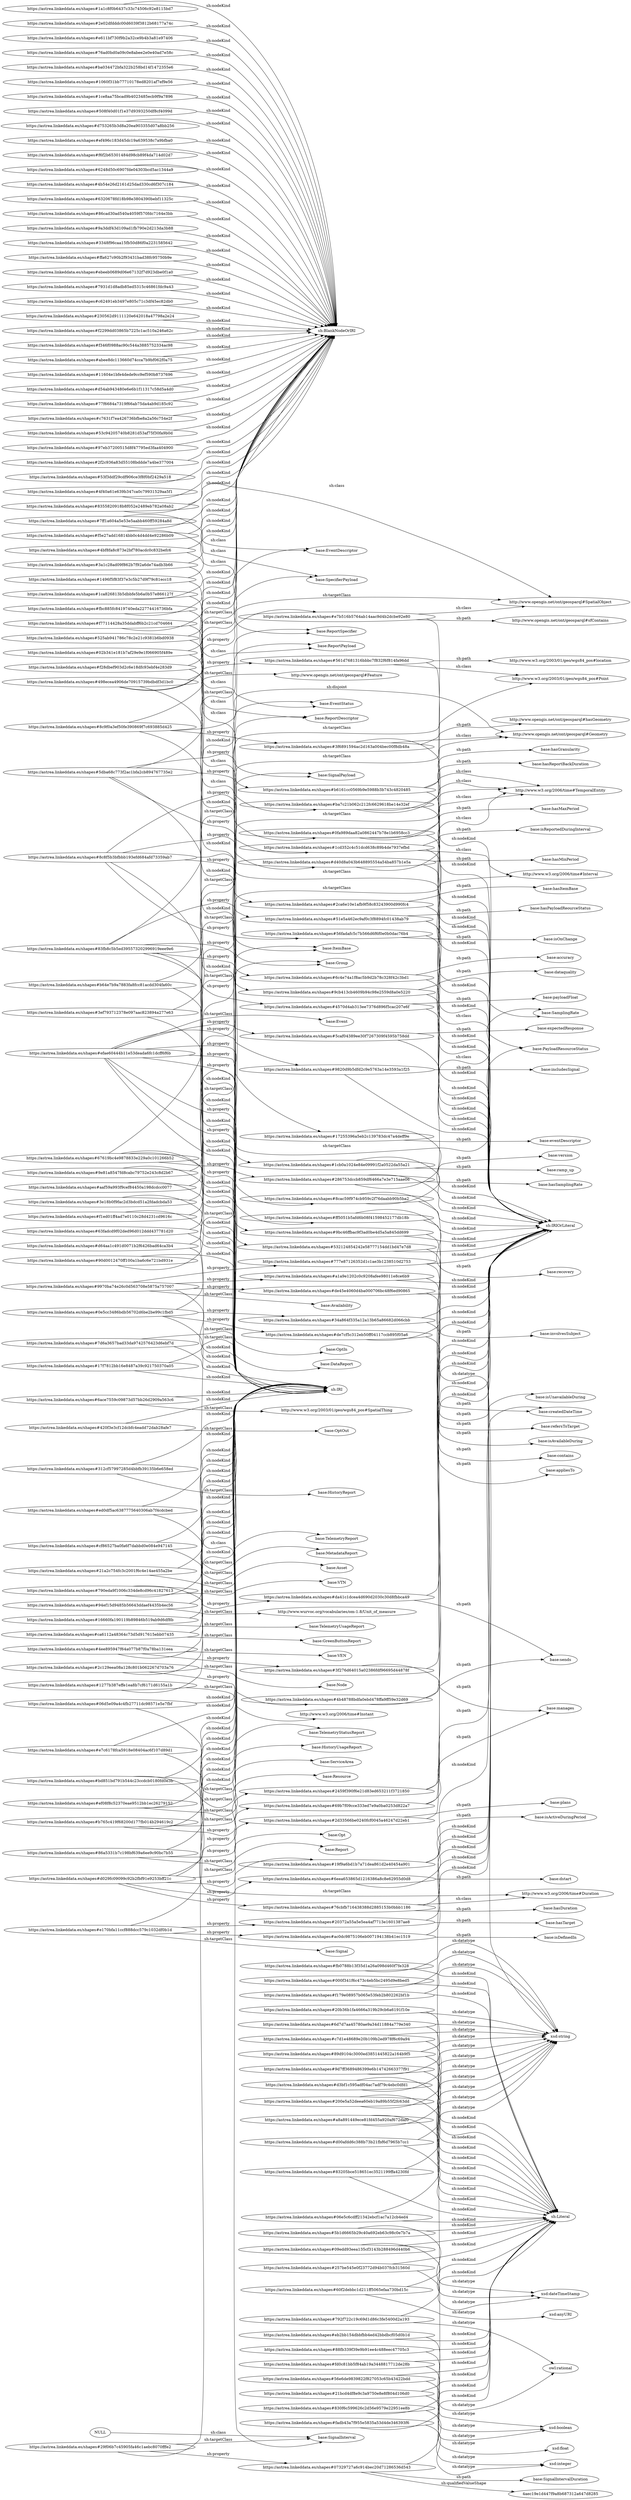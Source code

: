 digraph ar2dtool_diagram { 
rankdir=LR;
size="1501"
	"https://astrea.linkeddata.es/shapes#76ad0bd0a09c0e8abee2e0e40ad7e58c" -> "sh:BlankNodeOrIRI" [ label = "sh:nodeKind" ];
	"https://astrea.linkeddata.es/shapes#ba034472bfa322b258bd14f1472355e6" -> "sh:BlankNodeOrIRI" [ label = "sh:nodeKind" ];
	"https://astrea.linkeddata.es/shapes#1060f31bb77710178ed8201af7ef9e56" -> "sh:BlankNodeOrIRI" [ label = "sh:nodeKind" ];
	"https://astrea.linkeddata.es/shapes#83fb8c5b5ed395573202996919eee9e6" -> "base:ReportPayload" [ label = "sh:targetClass" ];
	"https://astrea.linkeddata.es/shapes#83fb8c5b5ed395573202996919eee9e6" -> "https://astrea.linkeddata.es/shapes#4570d4ab313ee7376d896f5cac207e6f" [ label = "sh:property" ];
	"https://astrea.linkeddata.es/shapes#83fb8c5b5ed395573202996919eee9e6" -> "sh:IRI" [ label = "sh:nodeKind" ];
	"https://astrea.linkeddata.es/shapes#83fb8c5b5ed395573202996919eee9e6" -> "https://astrea.linkeddata.es/shapes#9cb413cb4609b94c98e2559d8a0e5220" [ label = "sh:property" ];
	"https://astrea.linkeddata.es/shapes#83fb8c5b5ed395573202996919eee9e6" -> "https://astrea.linkeddata.es/shapes#6c4e74a1f8ac5b9d2b78c328f42c3bd1" [ label = "sh:property" ];
	"https://astrea.linkeddata.es/shapes#83fb8c5b5ed395573202996919eee9e6" -> "https://astrea.linkeddata.es/shapes#51e5a462ec9af0c3f8894fc01438ab79" [ label = "sh:property" ];
	"https://astrea.linkeddata.es/shapes#06e5c6cdff21342ebcf1ac7a12cb4ed4" -> "sh:Literal" [ label = "sh:nodeKind" ];
	"https://astrea.linkeddata.es/shapes#06e5c6cdff21342ebcf1ac7a12cb4ed4" -> "xsd:string" [ label = "sh:datatype" ];
	"https://astrea.linkeddata.es/shapes#200e5a52deea60eb19a89b55f2fc63dd" -> "sh:Literal" [ label = "sh:nodeKind" ];
	"https://astrea.linkeddata.es/shapes#200e5a52deea60eb19a89b55f2fc63dd" -> "xsd:string" [ label = "sh:datatype" ];
	"https://astrea.linkeddata.es/shapes#1ce8aa75bcad9b4023485ecb9f9a7896" -> "sh:BlankNodeOrIRI" [ label = "sh:nodeKind" ];
	"https://astrea.linkeddata.es/shapes#bd851bd791b544c23ccdcb0180fd0e3b" -> "http://www.w3.org/2006/time#Duration" [ label = "sh:targetClass" ];
	"https://astrea.linkeddata.es/shapes#bd851bd791b544c23ccdcb0180fd0e3b" -> "sh:IRI" [ label = "sh:nodeKind" ];
	"https://astrea.linkeddata.es/shapes#000f341f6c473c4eb5bc2495d9e8bed5" -> "sh:Literal" [ label = "sh:nodeKind" ];
	"https://astrea.linkeddata.es/shapes#000f341f6c473c4eb5bc2495d9e8bed5" -> "xsd:string" [ label = "sh:datatype" ];
	"https://astrea.linkeddata.es/shapes#da41c1dcea4d690d2030c30d8fbbca49" -> "base:sends" [ label = "sh:path" ];
	"https://astrea.linkeddata.es/shapes#da41c1dcea4d690d2030c30d8fbbca49" -> "sh:IRIOrLiteral" [ label = "sh:nodeKind" ];
	"https://astrea.linkeddata.es/shapes#7d6a3657bad33da9742576423d6ebf7d" -> "base:OptIn" [ label = "sh:targetClass" ];
	"https://astrea.linkeddata.es/shapes#7d6a3657bad33da9742576423d6ebf7d" -> "sh:IRI" [ label = "sh:nodeKind" ];
	"https://astrea.linkeddata.es/shapes#498ecea4906de70915739bdbdf3d1bc0" -> "http://www.opengis.net/ont/geosparql#SpatialObject" [ label = "sh:targetClass" ];
	"https://astrea.linkeddata.es/shapes#498ecea4906de70915739bdbdf3d1bc0" -> "https://astrea.linkeddata.es/shapes#561d7681316bbbc7f832f6f814fa96dd" [ label = "sh:property" ];
	"https://astrea.linkeddata.es/shapes#498ecea4906de70915739bdbdf3d1bc0" -> "https://astrea.linkeddata.es/shapes#e7b516b5764ab14aac9d4b2dcbe92e80" [ label = "sh:property" ];
	"https://astrea.linkeddata.es/shapes#498ecea4906de70915739bdbdf3d1bc0" -> "sh:IRI" [ label = "sh:nodeKind" ];
	"https://astrea.linkeddata.es/shapes#4570d4ab313ee7376d896f5cac207e6f" -> "base:payloadFloat" [ label = "sh:path" ];
	"https://astrea.linkeddata.es/shapes#4570d4ab313ee7376d896f5cac207e6f" -> "sh:IRIOrLiteral" [ label = "sh:nodeKind" ];
	"https://astrea.linkeddata.es/shapes#fb0788b13f35d1a26a098d460f7fe328" -> "sh:Literal" [ label = "sh:nodeKind" ];
	"https://astrea.linkeddata.es/shapes#fb0788b13f35d1a26a098d460f7fe328" -> "xsd:string" [ label = "sh:datatype" ];
	"https://astrea.linkeddata.es/shapes#830f6c599626c2d56e9579e22951ee8b" -> "sh:Literal" [ label = "sh:nodeKind" ];
	"https://astrea.linkeddata.es/shapes#830f6c599626c2d56e9579e22951ee8b" -> "xsd:integer" [ label = "sh:datatype" ];
	"https://astrea.linkeddata.es/shapes#9bc46ffbac9f3ad0be4d5a5a845dd699" -> "base:createdDateTime" [ label = "sh:path" ];
	"https://astrea.linkeddata.es/shapes#9bc46ffbac9f3ad0be4d5a5a845dd699" -> "sh:IRIOrLiteral" [ label = "sh:nodeKind" ];
	"https://astrea.linkeddata.es/shapes#63fadcd9f02ded96d012ddd437781d20" -> "base:PayloadResourceStatus" [ label = "sh:targetClass" ];
	"https://astrea.linkeddata.es/shapes#63fadcd9f02ded96d012ddd437781d20" -> "sh:IRI" [ label = "sh:nodeKind" ];
	"https://astrea.linkeddata.es/shapes#8c9f0a3ef50fe390869f7c693885d425" -> "http://www.opengis.net/ont/geosparql#Feature" [ label = "sh:targetClass" ];
	"https://astrea.linkeddata.es/shapes#8c9f0a3ef50fe390869f7c693885d425" -> "https://astrea.linkeddata.es/shapes#3f6891594ac2d163a004bec00f8db48a" [ label = "sh:property" ];
	"https://astrea.linkeddata.es/shapes#8c9f0a3ef50fe390869f7c693885d425" -> "sh:IRI" [ label = "sh:nodeKind" ];
	"https://astrea.linkeddata.es/shapes#8c9f0a3ef50fe390869f7c693885d425" -> "http://www.opengis.net/ont/geosparql#Geometry" [ label = "sh:disjoint" ];
	"https://astrea.linkeddata.es/shapes#8cac59f974cb959c2f76daabb90b5ba2" -> "base:version" [ label = "sh:path" ];
	"https://astrea.linkeddata.es/shapes#8cac59f974cb959c2f76daabb90b5ba2" -> "sh:IRIOrLiteral" [ label = "sh:nodeKind" ];
	"https://astrea.linkeddata.es/shapes#8cac59f974cb959c2f76daabb90b5ba2" -> "xsd:string" [ label = "sh:datatype" ];
	"https://astrea.linkeddata.es/shapes#508f40d01f1e37d9393250df8cf4099d" -> "sh:BlankNodeOrIRI" [ label = "sh:nodeKind" ];
	"https://astrea.linkeddata.es/shapes#792f722c19c69d1d86c3fe5400d2a193" -> "sh:Literal" [ label = "sh:nodeKind" ];
	"https://astrea.linkeddata.es/shapes#792f722c19c69d1d86c3fe5400d2a193" -> "owl:rational" [ label = "sh:datatype" ];
	"https://astrea.linkeddata.es/shapes#8c8f5b3bfbbb193efd684afd73359ab7" -> "https://astrea.linkeddata.es/shapes#2ca6e10e1afb9f58c83243900d990fc4" [ label = "sh:property" ];
	"https://astrea.linkeddata.es/shapes#8c8f5b3bfbbb193efd684afd73359ab7" -> "https://astrea.linkeddata.es/shapes#d40d8a043b648895554a54ba857b1e5a" [ label = "sh:property" ];
	"https://astrea.linkeddata.es/shapes#8c8f5b3bfbbb193efd684afd73359ab7" -> "sh:IRI" [ label = "sh:nodeKind" ];
	"https://astrea.linkeddata.es/shapes#8c8f5b3bfbbb193efd684afd73359ab7" -> "base:SamplingRate" [ label = "sh:targetClass" ];
	"https://astrea.linkeddata.es/shapes#8c8f5b3bfbbb193efd684afd73359ab7" -> "https://astrea.linkeddata.es/shapes#0fa989daa82a0862447b78e1b6958cc3" [ label = "sh:property" ];
	"https://astrea.linkeddata.es/shapes#8c8f5b3bfbbb193efd684afd73359ab7" -> "https://astrea.linkeddata.es/shapes#56fadafc5c7b566d6f6f0e0b0dac76b4" [ label = "sh:property" ];
	"https://astrea.linkeddata.es/shapes#6ace7559c09873d57bb26d2909a563c6" -> "http://www.w3.org/2003/01/geo/wgs84_pos#SpatialThing" [ label = "sh:targetClass" ];
	"https://astrea.linkeddata.es/shapes#6ace7559c09873d57bb26d2909a563c6" -> "sh:IRI" [ label = "sh:nodeKind" ];
	"https://astrea.linkeddata.es/shapes#69b7f09cce333ed7e9a0ba0253d822a7" -> "base:manages" [ label = "sh:path" ];
	"https://astrea.linkeddata.es/shapes#69b7f09cce333ed7e9a0ba0253d822a7" -> "sh:IRIOrLiteral" [ label = "sh:nodeKind" ];
	"https://astrea.linkeddata.es/shapes#07329727a6c914bec20d71286536d543" -> "4aec19e1d447f9a8b687312a647d8285" [ label = "sh:qualifiedValueShape" ];
	"https://astrea.linkeddata.es/shapes#07329727a6c914bec20d71286536d543" -> "base:SignalIntervalDuration" [ label = "sh:path" ];
	"https://astrea.linkeddata.es/shapes#07329727a6c914bec20d71286536d543" -> "sh:IRIOrLiteral" [ label = "sh:nodeKind" ];
	"https://astrea.linkeddata.es/shapes#3e18b0f9fac2d3bdcd51a2fdadcbda53" -> "http://www.w3.org/2006/time#TemporalEntity" [ label = "sh:targetClass" ];
	"https://astrea.linkeddata.es/shapes#3e18b0f9fac2d3bdcd51a2fdadcbda53" -> "sh:IRI" [ label = "sh:nodeKind" ];
	"https://astrea.linkeddata.es/shapes#88fb339f39e9b91ee4c488eec47705c3" -> "sh:Literal" [ label = "sh:nodeKind" ];
	"https://astrea.linkeddata.es/shapes#88fb339f39e9b91ee4c488eec47705c3" -> "xsd:boolean" [ label = "sh:datatype" ];
	"https://astrea.linkeddata.es/shapes#20372a55a5e5ea4af7713e1601387ae8" -> "base:hasTarget" [ label = "sh:path" ];
	"https://astrea.linkeddata.es/shapes#20372a55a5e5ea4af7713e1601387ae8" -> "sh:IRIOrLiteral" [ label = "sh:nodeKind" ];
	"https://astrea.linkeddata.es/shapes#d753265b3d8a20ea903355d07a8bb256" -> "sh:BlankNodeOrIRI" [ label = "sh:nodeKind" ];
	"https://astrea.linkeddata.es/shapes#a1a9e1202c0c9208afee98011e8ce6b9" -> "base:refersToTarget" [ label = "sh:path" ];
	"https://astrea.linkeddata.es/shapes#a1a9e1202c0c9208afee98011e8ce6b9" -> "sh:IRIOrLiteral" [ label = "sh:nodeKind" ];
	"https://astrea.linkeddata.es/shapes#efae60444b11e53deada6fc1dcff6f6b" -> "https://astrea.linkeddata.es/shapes#9bc46ffbac9f3ad0be4d5a5a845dd699" [ label = "sh:property" ];
	"https://astrea.linkeddata.es/shapes#efae60444b11e53deada6fc1dcff6f6b" -> "https://astrea.linkeddata.es/shapes#9820d9b5dfd2c9e5763a14e3593a1f25" [ label = "sh:property" ];
	"https://astrea.linkeddata.es/shapes#efae60444b11e53deada6fc1dcff6f6b" -> "https://astrea.linkeddata.es/shapes#1cb0a1024e84e09991f2a0522da55a21" [ label = "sh:property" ];
	"https://astrea.linkeddata.es/shapes#efae60444b11e53deada6fc1dcff6f6b" -> "https://astrea.linkeddata.es/shapes#17255396a5eb2c139783dc47a4deff9e" [ label = "sh:property" ];
	"https://astrea.linkeddata.es/shapes#efae60444b11e53deada6fc1dcff6f6b" -> "base:Event" [ label = "sh:targetClass" ];
	"https://astrea.linkeddata.es/shapes#efae60444b11e53deada6fc1dcff6f6b" -> "sh:IRI" [ label = "sh:nodeKind" ];
	"https://astrea.linkeddata.es/shapes#efae60444b11e53deada6fc1dcff6f6b" -> "https://astrea.linkeddata.es/shapes#ff5051b5afd6b08f41598452177db18b" [ label = "sh:property" ];
	"https://astrea.linkeddata.es/shapes#efae60444b11e53deada6fc1dcff6f6b" -> "https://astrea.linkeddata.es/shapes#5caf04389ee30f7267309f4595b758dd" [ label = "sh:property" ];
	"https://astrea.linkeddata.es/shapes#efae60444b11e53deada6fc1dcff6f6b" -> "https://astrea.linkeddata.es/shapes#8cac59f974cb959c2f76daabb90b5ba2" [ label = "sh:property" ];
	"https://astrea.linkeddata.es/shapes#5dba68c773f2ac1bfa2cb894767735e2" -> "sh:IRI" [ label = "sh:nodeKind" ];
	"https://astrea.linkeddata.es/shapes#5dba68c773f2ac1bfa2cb894767735e2" -> "https://astrea.linkeddata.es/shapes#b6161cc0569b9e5988b3b743c4820485" [ label = "sh:property" ];
	"https://astrea.linkeddata.es/shapes#5dba68c773f2ac1bfa2cb894767735e2" -> "https://astrea.linkeddata.es/shapes#1cd352c4c51dcd638c89b4de7937efbd" [ label = "sh:property" ];
	"https://astrea.linkeddata.es/shapes#5dba68c773f2ac1bfa2cb894767735e2" -> "https://astrea.linkeddata.es/shapes#ba7c21b062c212fc6629618be14e32ef" [ label = "sh:property" ];
	"https://astrea.linkeddata.es/shapes#5dba68c773f2ac1bfa2cb894767735e2" -> "base:ReportSpecifier" [ label = "sh:targetClass" ];
	"https://astrea.linkeddata.es/shapes#ef496c183d45dc19a639538c7a9bfba0" -> "sh:BlankNodeOrIRI" [ label = "sh:nodeKind" ];
	"https://astrea.linkeddata.es/shapes#f6f2b65301484d98cb89f4da714d02d7" -> "sh:BlankNodeOrIRI" [ label = "sh:nodeKind" ];
	"https://astrea.linkeddata.es/shapes#6248d50c6907fde04303bcd5ac1344a9" -> "sh:BlankNodeOrIRI" [ label = "sh:nodeKind" ];
	"https://astrea.linkeddata.es/shapes#17f7812bb16e8487a39c921750370a05" -> "base:DataReport" [ label = "sh:targetClass" ];
	"https://astrea.linkeddata.es/shapes#17f7812bb16e8487a39c921750370a05" -> "sh:IRI" [ label = "sh:nodeKind" ];
	"https://astrea.linkeddata.es/shapes#4b54e26d2161d25dad330cd6f307c184" -> "sh:BlankNodeOrIRI" [ label = "sh:nodeKind" ];
	"https://astrea.linkeddata.es/shapes#90d0012470ff100a1ba6c6e721bd931e" -> "base:ItemBase" [ label = "sh:targetClass" ];
	"https://astrea.linkeddata.es/shapes#90d0012470ff100a1ba6c6e721bd931e" -> "sh:IRI" [ label = "sh:nodeKind" ];
	"https://astrea.linkeddata.es/shapes#d00afdd6c388b73b21fbf6d7965b7cc1" -> "sh:Literal" [ label = "sh:nodeKind" ];
	"https://astrea.linkeddata.es/shapes#d00afdd6c388b73b21fbf6d7965b7cc1" -> "xsd:string" [ label = "sh:datatype" ];
	"https://astrea.linkeddata.es/shapes#34a864f335a12a13b65a86682d066cbb" -> "base:contains" [ label = "sh:path" ];
	"https://astrea.linkeddata.es/shapes#34a864f335a12a13b65a86682d066cbb" -> "sh:IRIOrLiteral" [ label = "sh:nodeKind" ];
	"https://astrea.linkeddata.es/shapes#6320678fd18b98e3804390bebf11325c" -> "sh:BlankNodeOrIRI" [ label = "sh:nodeKind" ];
	"https://astrea.linkeddata.es/shapes#420f3e3cf12dcbfc4eadd72dab28afe7" -> "base:OptOut" [ label = "sh:targetClass" ];
	"https://astrea.linkeddata.es/shapes#420f3e3cf12dcbfc4eadd72dab28afe7" -> "sh:IRI" [ label = "sh:nodeKind" ];
	"https://astrea.linkeddata.es/shapes#86cad30ad540a4059f570fdc7164e3bb" -> "sh:BlankNodeOrIRI" [ label = "sh:nodeKind" ];
	"https://astrea.linkeddata.es/shapes#56e6de9839822f827053c65b43422bdd" -> "sh:Literal" [ label = "sh:nodeKind" ];
	"https://astrea.linkeddata.es/shapes#56e6de9839822f827053c65b43422bdd" -> "xsd:boolean" [ label = "sh:datatype" ];
	"https://astrea.linkeddata.es/shapes#9d7ff3689486399e6b14742663377f91" -> "sh:Literal" [ label = "sh:nodeKind" ];
	"https://astrea.linkeddata.es/shapes#9d7ff3689486399e6b14742663377f91" -> "xsd:string" [ label = "sh:datatype" ];
	"https://astrea.linkeddata.es/shapes#9cb413cb4609b94c98e2559d8a0e5220" -> "base:dataquality" [ label = "sh:path" ];
	"https://astrea.linkeddata.es/shapes#9cb413cb4609b94c98e2559d8a0e5220" -> "sh:IRIOrLiteral" [ label = "sh:nodeKind" ];
	"https://astrea.linkeddata.es/shapes#790eda9f1006c334de8cd96c41827613" -> "base:VTN" [ label = "sh:targetClass" ];
	"https://astrea.linkeddata.es/shapes#790eda9f1006c334de8cd96c41827613" -> "https://astrea.linkeddata.es/shapes#da41c1dcea4d690d2030c30d8fbbca49" [ label = "sh:property" ];
	"https://astrea.linkeddata.es/shapes#790eda9f1006c334de8cd96c41827613" -> "sh:IRI" [ label = "sh:nodeKind" ];
	"https://astrea.linkeddata.es/shapes#2ca6e10e1afb9f58c83243900d990fc4" -> "base:hasItemBase" [ label = "sh:path" ];
	"https://astrea.linkeddata.es/shapes#2ca6e10e1afb9f58c83243900d990fc4" -> "sh:IRIOrLiteral" [ label = "sh:nodeKind" ];
	"https://astrea.linkeddata.es/shapes#9820d9b5dfd2c9e5763a14e3593a1f25" -> "base:includesSignal" [ label = "sh:path" ];
	"https://astrea.linkeddata.es/shapes#9820d9b5dfd2c9e5763a14e3593a1f25" -> "sh:IRIOrLiteral" [ label = "sh:nodeKind" ];
	"https://astrea.linkeddata.es/shapes#5caf04389ee30f7267309f4595b758dd" -> "base:expectedResponse" [ label = "sh:path" ];
	"https://astrea.linkeddata.es/shapes#5caf04389ee30f7267309f4595b758dd" -> "sh:IRIOrLiteral" [ label = "sh:nodeKind" ];
	"https://astrea.linkeddata.es/shapes#561d7681316bbbc7f832f6f814fa96dd" -> "http://www.w3.org/2003/01/geo/wgs84_pos#location" [ label = "sh:path" ];
	"https://astrea.linkeddata.es/shapes#561d7681316bbbc7f832f6f814fa96dd" -> "sh:IRIOrLiteral" [ label = "sh:nodeKind" ];
	"https://astrea.linkeddata.es/shapes#561d7681316bbbc7f832f6f814fa96dd" -> "http://www.w3.org/2003/01/geo/wgs84_pos#Point" [ label = "sh:class" ];
	"https://astrea.linkeddata.es/shapes#60f2debbc1d211ff5065efaa730bd15c" -> "sh:Literal" [ label = "sh:nodeKind" ];
	"https://astrea.linkeddata.es/shapes#60f2debbc1d211ff5065efaa730bd15c" -> "xsd:anyURI" [ label = "sh:datatype" ];
	"https://astrea.linkeddata.es/shapes#b765c419f68200d177fb014b294619c2" -> "base:Resource" [ label = "sh:targetClass" ];
	"https://astrea.linkeddata.es/shapes#b765c419f68200d177fb014b294619c2" -> "https://astrea.linkeddata.es/shapes#69b7f09cce333ed7e9a0ba0253d822a7" [ label = "sh:property" ];
	"https://astrea.linkeddata.es/shapes#b765c419f68200d177fb014b294619c2" -> "sh:IRI" [ label = "sh:nodeKind" ];
	"https://astrea.linkeddata.es/shapes#5b1d6665b29c40a692eb63c98c0e7b7a" -> "sh:Literal" [ label = "sh:nodeKind" ];
	"https://astrea.linkeddata.es/shapes#5b1d6665b29c40a692eb63c98c0e7b7a" -> "xsd:dateTimeStamp" [ label = "sh:datatype" ];
	"https://astrea.linkeddata.es/shapes#f1ed01ff4ad7e0110c28d4231cd9616c" -> "http://www.w3.org/2006/time#Interval" [ label = "sh:targetClass" ];
	"https://astrea.linkeddata.es/shapes#f1ed01ff4ad7e0110c28d4231cd9616c" -> "sh:IRI" [ label = "sh:nodeKind" ];
	"https://astrea.linkeddata.es/shapes#aaf59a993f9cef84450a198dcdcc0077" -> "base:SignalPayload" [ label = "sh:targetClass" ];
	"https://astrea.linkeddata.es/shapes#aaf59a993f9cef84450a198dcdcc0077" -> "sh:IRI" [ label = "sh:nodeKind" ];
	"https://astrea.linkeddata.es/shapes#20b36b1fa4666a319b29cb6a6191f10e" -> "sh:Literal" [ label = "sh:nodeKind" ];
	"https://astrea.linkeddata.es/shapes#20b36b1fa4666a319b29cb6a6191f10e" -> "xsd:string" [ label = "sh:datatype" ];
	"https://astrea.linkeddata.es/shapes#1cb0a1024e84e09991f2a0522da55a21" -> "base:ramp_up" [ label = "sh:path" ];
	"https://astrea.linkeddata.es/shapes#1cb0a1024e84e09991f2a0522da55a21" -> "sh:IRIOrLiteral" [ label = "sh:nodeKind" ];
	"https://astrea.linkeddata.es/shapes#f5e27add16814bb0c4d4dd4e92286b09" -> "sh:BlankNodeOrIRI" [ label = "sh:nodeKind" ];
	"https://astrea.linkeddata.es/shapes#f5e27add16814bb0c4d4dd4e92286b09" -> "base:SpecifierPayload" [ label = "sh:class" ];
	"https://astrea.linkeddata.es/shapes#02b341e181b7af29e9e1f066905f489e" -> "base:EventDescriptor" [ label = "sh:targetClass" ];
	"https://astrea.linkeddata.es/shapes#02b341e181b7af29e9e1f066905f489e" -> "sh:IRI" [ label = "sh:nodeKind" ];
	"https://astrea.linkeddata.es/shapes#9a3ddf43d109ad1fb790e2d213da3b88" -> "sh:BlankNodeOrIRI" [ label = "sh:nodeKind" ];
	"https://astrea.linkeddata.es/shapes#09edd93eea135cf3143b288496d440b6" -> "sh:Literal" [ label = "sh:nodeKind" ];
	"https://astrea.linkeddata.es/shapes#09edd93eea135cf3143b288496d440b6" -> "xsd:dateTimeStamp" [ label = "sh:datatype" ];
	"https://astrea.linkeddata.es/shapes#3348f96caa15fb50d86f0a2231585642" -> "sh:BlankNodeOrIRI" [ label = "sh:nodeKind" ];
	"https://astrea.linkeddata.es/shapes#0e5cc3486bdb56702d6be2be99c1fbd5" -> "base:Group" [ label = "sh:targetClass" ];
	"https://astrea.linkeddata.es/shapes#0e5cc3486bdb56702d6be2be99c1fbd5" -> "https://astrea.linkeddata.es/shapes#34a864f335a12a13b65a86682d066cbb" [ label = "sh:property" ];
	"https://astrea.linkeddata.es/shapes#0e5cc3486bdb56702d6be2be99c1fbd5" -> "https://astrea.linkeddata.es/shapes#de7cf5c312eb50ff04117ccb895f05a6" [ label = "sh:property" ];
	"https://astrea.linkeddata.es/shapes#0e5cc3486bdb56702d6be2be99c1fbd5" -> "sh:IRI" [ label = "sh:nodeKind" ];
	"https://astrea.linkeddata.es/shapes#eb2bb154dbbfbb4ed42bbdbcf05d0b1d" -> "sh:Literal" [ label = "sh:nodeKind" ];
	"https://astrea.linkeddata.es/shapes#eb2bb154dbbfbb4ed42bbdbcf05d0b1d" -> "owl:rational" [ label = "sh:datatype" ];
	"https://astrea.linkeddata.es/shapes#f179e08957b065e53feb2b802262bf1b" -> "sh:Literal" [ label = "sh:nodeKind" ];
	"https://astrea.linkeddata.es/shapes#f179e08957b065e53feb2b802262bf1b" -> "xsd:string" [ label = "sh:datatype" ];
	"https://astrea.linkeddata.es/shapes#f28dbef903d2c6e18dfc93ebf4e283d9" -> "base:SpecifierPayload" [ label = "sh:targetClass" ];
	"https://astrea.linkeddata.es/shapes#f28dbef903d2c6e18dfc93ebf4e283d9" -> "sh:IRI" [ label = "sh:nodeKind" ];
	"https://astrea.linkeddata.es/shapes#ffa627c90b2f93431bad38fc95750b9e" -> "sh:BlankNodeOrIRI" [ label = "sh:nodeKind" ];
	"https://astrea.linkeddata.es/shapes#532124854242e58777154dd1bd47e7d8" -> "base:involvesSubject" [ label = "sh:path" ];
	"https://astrea.linkeddata.es/shapes#532124854242e58777154dd1bd47e7d8" -> "sh:IRIOrLiteral" [ label = "sh:nodeKind" ];
	"https://astrea.linkeddata.es/shapes#ebeeb0689d06e67132f7d923dbe0f1a0" -> "sh:BlankNodeOrIRI" [ label = "sh:nodeKind" ];
	"https://astrea.linkeddata.es/shapes#d64aa1c491d0071b2f6426bad64ca3b4" -> "sh:BlankNodeOrIRI" [ label = "sh:nodeKind" ];
	"https://astrea.linkeddata.es/shapes#d64aa1c491d0071b2f6426bad64ca3b4" -> "base:SignalInterval" [ label = "sh:class" ];
	"https://astrea.linkeddata.es/shapes#525ab941786c78c2e21c9381b6bd0938" -> "sh:BlankNodeOrIRI" [ label = "sh:nodeKind" ];
	"https://astrea.linkeddata.es/shapes#525ab941786c78c2e21c9381b6bd0938" -> "base:Group" [ label = "sh:class" ];
	"https://astrea.linkeddata.es/shapes#7931d1d8adb85ed5315c46861fdc9a43" -> "sh:BlankNodeOrIRI" [ label = "sh:nodeKind" ];
	"https://astrea.linkeddata.es/shapes#c62491eb3497e805c71c3df45ec82db0" -> "sh:BlankNodeOrIRI" [ label = "sh:nodeKind" ];
	"https://astrea.linkeddata.es/shapes#1277b387effe1ea8b7cf6171d6155a1b" -> "http://www.w3.org/2006/time#Instant" [ label = "sh:targetClass" ];
	"https://astrea.linkeddata.es/shapes#1277b387effe1ea8b7cf6171d6155a1b" -> "sh:IRI" [ label = "sh:nodeKind" ];
	"https://astrea.linkeddata.es/shapes#56fadafc5c7b566d6f6f0e0b0dac76b4" -> "base:isOnChange" [ label = "sh:path" ];
	"https://astrea.linkeddata.es/shapes#56fadafc5c7b566d6f6f0e0b0dac76b4" -> "sh:IRIOrLiteral" [ label = "sh:nodeKind" ];
	"https://astrea.linkeddata.es/shapes#86a5331b7c198bf639a6ee9c90bc7b55" -> "base:Opt" [ label = "sh:targetClass" ];
	"https://astrea.linkeddata.es/shapes#86a5331b7c198bf639a6ee9c90bc7b55" -> "https://astrea.linkeddata.es/shapes#2d33566be0240fcf0045a46247d22eb1" [ label = "sh:property" ];
	"https://astrea.linkeddata.es/shapes#86a5331b7c198bf639a6ee9c90bc7b55" -> "sh:IRI" [ label = "sh:nodeKind" ];
	"https://astrea.linkeddata.es/shapes#3a1c28ad09f862b7f92a6de74adb3b66" -> "sh:BlankNodeOrIRI" [ label = "sh:nodeKind" ];
	"https://astrea.linkeddata.es/shapes#3a1c28ad09f862b7f92a6de74adb3b66" -> "base:ReportPayload" [ label = "sh:class" ];
	"https://astrea.linkeddata.es/shapes#230562d9111120e642018a47798a2e24" -> "sh:BlankNodeOrIRI" [ label = "sh:nodeKind" ];
	"https://astrea.linkeddata.es/shapes#f2299dd03865b7225c1ac510a246a62c" -> "sh:BlankNodeOrIRI" [ label = "sh:nodeKind" ];
	"https://astrea.linkeddata.es/shapes#9e81a8547fd8cabc79752e243c8d2b67" -> "http://www.opengis.net/ont/geosparql#Geometry" [ label = "sh:targetClass" ];
	"https://astrea.linkeddata.es/shapes#9e81a8547fd8cabc79752e243c8d2b67" -> "sh:IRI" [ label = "sh:nodeKind" ];
	"https://astrea.linkeddata.es/shapes#8355820918b8f052e2489eb782a08ab2" -> "sh:BlankNodeOrIRI" [ label = "sh:nodeKind" ];
	"https://astrea.linkeddata.es/shapes#8355820918b8f052e2489eb782a08ab2" -> "http://www.opengis.net/ont/geosparql#SpatialObject" [ label = "sh:class" ];
	"https://astrea.linkeddata.es/shapes#e170bfa11ccf888dcc579c1032df0b1d" -> "base:Signal" [ label = "sh:targetClass" ];
	"https://astrea.linkeddata.es/shapes#e170bfa11ccf888dcc579c1032df0b1d" -> "https://astrea.linkeddata.es/shapes#ac0dc9875106eb007194138b41ec1519" [ label = "sh:property" ];
	"https://astrea.linkeddata.es/shapes#e170bfa11ccf888dcc579c1032df0b1d" -> "https://astrea.linkeddata.es/shapes#20372a55a5e5ea4af7713e1601387ae8" [ label = "sh:property" ];
	"https://astrea.linkeddata.es/shapes#e170bfa11ccf888dcc579c1032df0b1d" -> "sh:IRI" [ label = "sh:nodeKind" ];
	"https://astrea.linkeddata.es/shapes#21bcd4df8e9c3a9750e8e8f804d106d0" -> "sh:Literal" [ label = "sh:nodeKind" ];
	"https://astrea.linkeddata.es/shapes#21bcd4df8e9c3a9750e8e8f804d106d0" -> "xsd:float" [ label = "sh:datatype" ];
	"https://astrea.linkeddata.es/shapes#89d9104c3000ed3851445822a164b9f5" -> "sh:Literal" [ label = "sh:nodeKind" ];
	"https://astrea.linkeddata.es/shapes#89d9104c3000ed3851445822a164b9f5" -> "xsd:string" [ label = "sh:datatype" ];
	"https://astrea.linkeddata.es/shapes#4bf8fa8c873e2bf780acdc0c832befc6" -> "sh:BlankNodeOrIRI" [ label = "sh:nodeKind" ];
	"https://astrea.linkeddata.es/shapes#4bf8fa8c873e2bf780acdc0c832befc6" -> "base:ReportSpecifier" [ label = "sh:class" ];
	"https://astrea.linkeddata.es/shapes#ba7c21b062c212fc6629618be14e32ef" -> "base:hasReportBackDuration" [ label = "sh:path" ];
	"https://astrea.linkeddata.es/shapes#ba7c21b062c212fc6629618be14e32ef" -> "sh:IRIOrLiteral" [ label = "sh:nodeKind" ];
	"https://astrea.linkeddata.es/shapes#ba7c21b062c212fc6629618be14e32ef" -> "http://www.w3.org/2006/time#TemporalEntity" [ label = "sh:class" ];
	"https://astrea.linkeddata.es/shapes#257be545e0f23772d94b037fcb31560d" -> "sh:Literal" [ label = "sh:nodeKind" ];
	"https://astrea.linkeddata.es/shapes#257be545e0f23772d94b037fcb31560d" -> "xsd:dateTimeStamp" [ label = "sh:datatype" ];
	"https://astrea.linkeddata.es/shapes#7ff1a604a5e53e5aabb460ff59284a8d" -> "sh:BlankNodeOrIRI" [ label = "sh:nodeKind" ];
	"https://astrea.linkeddata.es/shapes#7ff1a604a5e53e5aabb460ff59284a8d" -> "base:EventDescriptor" [ label = "sh:class" ];
	"https://astrea.linkeddata.es/shapes#3f276d64015a02386fdf96695d44878f" -> "base:manages" [ label = "sh:path" ];
	"https://astrea.linkeddata.es/shapes#3f276d64015a02386fdf96695d44878f" -> "sh:IRIOrLiteral" [ label = "sh:nodeKind" ];
	"https://astrea.linkeddata.es/shapes#f346f0988ac90c544a3885752334ac98" -> "sh:BlankNodeOrIRI" [ label = "sh:nodeKind" ];
	"https://astrea.linkeddata.es/shapes#f77114428a35ddabff6b2c21cd704664" -> "sh:BlankNodeOrIRI" [ label = "sh:nodeKind" ];
	"https://astrea.linkeddata.es/shapes#f77114428a35ddabff6b2c21cd704664" -> "base:ItemBase" [ label = "sh:class" ];
	"https://astrea.linkeddata.es/shapes#c7d1e48689e20b109b2ed978f6c69a94" -> "sh:Literal" [ label = "sh:nodeKind" ];
	"https://astrea.linkeddata.es/shapes#c7d1e48689e20b109b2ed978f6c69a94" -> "xsd:string" [ label = "sh:datatype" ];
	"https://astrea.linkeddata.es/shapes#6eea653865d1216386a8c8e62955d0d8" -> "base:dstart" [ label = "sh:path" ];
	"https://astrea.linkeddata.es/shapes#6eea653865d1216386a8c8e62955d0d8" -> "sh:IRIOrLiteral" [ label = "sh:nodeKind" ];
	"https://astrea.linkeddata.es/shapes#1ca826813b5dbbfe5b6a0b57e866127f" -> "sh:BlankNodeOrIRI" [ label = "sh:nodeKind" ];
	"https://astrea.linkeddata.es/shapes#1ca826813b5dbbfe5b6a0b57e866127f" -> "base:ReportDescriptor" [ label = "sh:class" ];
	"https://astrea.linkeddata.es/shapes#2c129eea08a128c801b062267d703a76" -> "base:Node" [ label = "sh:targetClass" ];
	"https://astrea.linkeddata.es/shapes#2c129eea08a128c801b062267d703a76" -> "https://astrea.linkeddata.es/shapes#4b48788bdfa0ebd478ffa9ff59e32d69" [ label = "sh:property" ];
	"https://astrea.linkeddata.es/shapes#2c129eea08a128c801b062267d703a76" -> "sh:IRI" [ label = "sh:nodeKind" ];
	"https://astrea.linkeddata.es/shapes#b64e7b9a7883fa8fcc81acdd304fa60c" -> "base:EventStatus" [ label = "sh:targetClass" ];
	"https://astrea.linkeddata.es/shapes#b64e7b9a7883fa8fcc81acdd304fa60c" -> "sh:IRI" [ label = "sh:nodeKind" ];
	"https://astrea.linkeddata.es/shapes#67619bc4e9878833e229a0c101266b52" -> "base:ReportDescriptor" [ label = "sh:targetClass" ];
	"https://astrea.linkeddata.es/shapes#67619bc4e9878833e229a0c101266b52" -> "https://astrea.linkeddata.es/shapes#286753dccb859df6466a7e3e715aae06" [ label = "sh:property" ];
	"https://astrea.linkeddata.es/shapes#67619bc4e9878833e229a0c101266b52" -> "https://astrea.linkeddata.es/shapes#532124854242e58777154dd1bd47e7d8" [ label = "sh:property" ];
	"https://astrea.linkeddata.es/shapes#67619bc4e9878833e229a0c101266b52" -> "sh:IRI" [ label = "sh:nodeKind" ];
	"https://astrea.linkeddata.es/shapes#abee8dc113660d74cca7b9bf062f0a75" -> "sh:BlankNodeOrIRI" [ label = "sh:nodeKind" ];
	"https://astrea.linkeddata.es/shapes#e7b516b5764ab14aac9d4b2dcbe92e80" -> "http://www.opengis.net/ont/geosparql#sfContains" [ label = "sh:path" ];
	"https://astrea.linkeddata.es/shapes#e7b516b5764ab14aac9d4b2dcbe92e80" -> "sh:IRIOrLiteral" [ label = "sh:nodeKind" ];
	"https://astrea.linkeddata.es/shapes#e7b516b5764ab14aac9d4b2dcbe92e80" -> "http://www.opengis.net/ont/geosparql#SpatialObject" [ label = "sh:class" ];
	"https://astrea.linkeddata.es/shapes#3f6891594ac2d163a004bec00f8db48a" -> "http://www.opengis.net/ont/geosparql#hasGeometry" [ label = "sh:path" ];
	"https://astrea.linkeddata.es/shapes#3f6891594ac2d163a004bec00f8db48a" -> "sh:IRIOrLiteral" [ label = "sh:nodeKind" ];
	"https://astrea.linkeddata.es/shapes#3f6891594ac2d163a004bec00f8db48a" -> "http://www.opengis.net/ont/geosparql#Geometry" [ label = "sh:class" ];
	"https://astrea.linkeddata.es/shapes#29f06b7c45905fa46c1aebc8070fffe2" -> "base:SignalInterval" [ label = "sh:targetClass" ];
	"https://astrea.linkeddata.es/shapes#29f06b7c45905fa46c1aebc8070fffe2" -> "https://astrea.linkeddata.es/shapes#07329727a6c914bec20d71286536d543" [ label = "sh:property" ];
	"https://astrea.linkeddata.es/shapes#29f06b7c45905fa46c1aebc8070fffe2" -> "sh:IRI" [ label = "sh:nodeKind" ];
	"https://astrea.linkeddata.es/shapes#de45e4060d4ba000706bc48f6ed90865" -> "base:isAvailableDuring" [ label = "sh:path" ];
	"https://astrea.linkeddata.es/shapes#de45e4060d4ba000706bc48f6ed90865" -> "sh:IRIOrLiteral" [ label = "sh:nodeKind" ];
	"https://astrea.linkeddata.es/shapes#19f9a6bd1b7a71dea861d2e40454a901" -> "base:isActiveDuringPeriod" [ label = "sh:path" ];
	"https://astrea.linkeddata.es/shapes#19f9a6bd1b7a71dea861d2e40454a901" -> "sh:IRIOrLiteral" [ label = "sh:nodeKind" ];
	"https://astrea.linkeddata.es/shapes#11604e1bfe4dede9cc9ef590b8737696" -> "sh:BlankNodeOrIRI" [ label = "sh:nodeKind" ];
	"https://astrea.linkeddata.es/shapes#d54ab943480e6e6b1f11317c58d5a4d0" -> "sh:BlankNodeOrIRI" [ label = "sh:nodeKind" ];
	"https://astrea.linkeddata.es/shapes#ed0df5ac6387775640306ab7f4cdcbed" -> "base:TelemetryReport" [ label = "sh:targetClass" ];
	"https://astrea.linkeddata.es/shapes#ed0df5ac6387775640306ab7f4cdcbed" -> "sh:IRI" [ label = "sh:nodeKind" ];
	"https://astrea.linkeddata.es/shapes#77f6684a7319f66ab75da4ab9d185c92" -> "sh:BlankNodeOrIRI" [ label = "sh:nodeKind" ];
	"https://astrea.linkeddata.es/shapes#1496f5f83f37e3c5b27d9f79c81ecc18" -> "sh:BlankNodeOrIRI" [ label = "sh:nodeKind" ];
	"https://astrea.linkeddata.es/shapes#1496f5f83f37e3c5b27d9f79c81ecc18" -> "base:EventStatus" [ label = "sh:class" ];
	"https://astrea.linkeddata.es/shapes#c7631f7ea426736bfbe8a2a56c754e2f" -> "sh:BlankNodeOrIRI" [ label = "sh:nodeKind" ];
	"https://astrea.linkeddata.es/shapes#21a2c754fc3c2001f6c4e14ae455a2be" -> "base:Asset" [ label = "sh:targetClass" ];
	"https://astrea.linkeddata.es/shapes#21a2c754fc3c2001f6c4e14ae455a2be" -> "sh:IRI" [ label = "sh:nodeKind" ];
	"https://astrea.linkeddata.es/shapes#2459f390f6e21d83ed653211f3721850" -> "base:createdDateTime" [ label = "sh:path" ];
	"https://astrea.linkeddata.es/shapes#2459f390f6e21d83ed653211f3721850" -> "sh:IRIOrLiteral" [ label = "sh:nodeKind" ];
	"https://astrea.linkeddata.es/shapes#53c94205740b8281d53af75f30fa9b0d" -> "sh:BlankNodeOrIRI" [ label = "sh:nodeKind" ];
	"https://astrea.linkeddata.es/shapes#97eb37200515d8f47795ed3faa404900" -> "sh:BlankNodeOrIRI" [ label = "sh:nodeKind" ];
	"https://astrea.linkeddata.es/shapes#51e5a462ec9af0c3f8894fc01438ab79" -> "base:hasPayloadReourceStatus" [ label = "sh:path" ];
	"https://astrea.linkeddata.es/shapes#51e5a462ec9af0c3f8894fc01438ab79" -> "sh:IRIOrLiteral" [ label = "sh:nodeKind" ];
	"https://astrea.linkeddata.es/shapes#51e5a462ec9af0c3f8894fc01438ab79" -> "base:PayloadResourceStatus" [ label = "sh:class" ];
	"https://astrea.linkeddata.es/shapes#fd0c81bb5f84ab19a3448817712de28b" -> "sh:Literal" [ label = "sh:nodeKind" ];
	"https://astrea.linkeddata.es/shapes#fd0c81bb5f84ab19a3448817712de28b" -> "xsd:boolean" [ label = "sh:datatype" ];
	"https://astrea.linkeddata.es/shapes#e7c6178fca5918e08404ac6f107d89d1" -> "base:HistoryUsageReport" [ label = "sh:targetClass" ];
	"https://astrea.linkeddata.es/shapes#e7c6178fca5918e08404ac6f107d89d1" -> "sh:IRI" [ label = "sh:nodeKind" ];
	"https://astrea.linkeddata.es/shapes#2f2c936a83d55108bddde7a4be377004" -> "sh:BlankNodeOrIRI" [ label = "sh:nodeKind" ];
	"https://astrea.linkeddata.es/shapes#76cbfb716438388d2885153b0bbb1186" -> "base:hasDuration" [ label = "sh:path" ];
	"https://astrea.linkeddata.es/shapes#76cbfb716438388d2885153b0bbb1186" -> "sh:IRIOrLiteral" [ label = "sh:nodeKind" ];
	"https://astrea.linkeddata.es/shapes#76cbfb716438388d2885153b0bbb1186" -> "http://www.w3.org/2006/time#Duration" [ label = "sh:class" ];
	"https://astrea.linkeddata.es/shapes#fadb43a7f955e5835a53d4de346393f6" -> "sh:Literal" [ label = "sh:nodeKind" ];
	"https://astrea.linkeddata.es/shapes#fadb43a7f955e5835a53d4de346393f6" -> "xsd:integer" [ label = "sh:datatype" ];
	"https://astrea.linkeddata.es/shapes#83205bce518651ec3521199ffa4230fd" -> "sh:Literal" [ label = "sh:nodeKind" ];
	"https://astrea.linkeddata.es/shapes#83205bce518651ec3521199ffa4230fd" -> "xsd:string" [ label = "sh:datatype" ];
	"https://astrea.linkeddata.es/shapes#0fa989daa82a0862447b78e1b6958cc3" -> "base:hasMaxPeriod" [ label = "sh:path" ];
	"https://astrea.linkeddata.es/shapes#0fa989daa82a0862447b78e1b6958cc3" -> "sh:IRIOrLiteral" [ label = "sh:nodeKind" ];
	"https://astrea.linkeddata.es/shapes#0fa989daa82a0862447b78e1b6958cc3" -> "http://www.w3.org/2006/time#TemporalEntity" [ label = "sh:class" ];
	"https://astrea.linkeddata.es/shapes#3ef793712378e097aac823894a277e63" -> "http://www.w3.org/2003/01/geo/wgs84_pos#Point" [ label = "sh:targetClass" ];
	"https://astrea.linkeddata.es/shapes#3ef793712378e097aac823894a277e63" -> "sh:IRI" [ label = "sh:nodeKind" ];
	"https://astrea.linkeddata.es/shapes#ef08f8c52370eae9512bb1ec26279152" -> "base:ServiceArea" [ label = "sh:targetClass" ];
	"https://astrea.linkeddata.es/shapes#ef08f8c52370eae9512bb1ec26279152" -> "sh:IRI" [ label = "sh:nodeKind" ];
	"https://astrea.linkeddata.es/shapes#17255396a5eb2c139783dc47a4deff9e" -> "base:eventDescriptor" [ label = "sh:path" ];
	"https://astrea.linkeddata.es/shapes#17255396a5eb2c139783dc47a4deff9e" -> "sh:IRIOrLiteral" [ label = "sh:nodeKind" ];
	"NULL" -> "base:SignalInterval" [ label = "sh:class" ];
	"https://astrea.linkeddata.es/shapes#06d5e09a4c4fb27711dc98571e5e7fbf" -> "base:TelemetryStatusReport" [ label = "sh:targetClass" ];
	"https://astrea.linkeddata.es/shapes#06d5e09a4c4fb27711dc98571e5e7fbf" -> "sh:IRI" [ label = "sh:nodeKind" ];
	"https://astrea.linkeddata.es/shapes#b6161cc0569b9e5988b3b743c4820485" -> "base:hasGranularity" [ label = "sh:path" ];
	"https://astrea.linkeddata.es/shapes#b6161cc0569b9e5988b3b743c4820485" -> "sh:IRIOrLiteral" [ label = "sh:nodeKind" ];
	"https://astrea.linkeddata.es/shapes#b6161cc0569b9e5988b3b743c4820485" -> "http://www.w3.org/2006/time#TemporalEntity" [ label = "sh:class" ];
	"https://astrea.linkeddata.es/shapes#2d33566be0240fcf0045a46247d22eb1" -> "base:plans" [ label = "sh:path" ];
	"https://astrea.linkeddata.es/shapes#2d33566be0240fcf0045a46247d22eb1" -> "sh:IRIOrLiteral" [ label = "sh:nodeKind" ];
	"https://astrea.linkeddata.es/shapes#a8a891449ece81fd455a920af672daf0" -> "sh:Literal" [ label = "sh:nodeKind" ];
	"https://astrea.linkeddata.es/shapes#a8a891449ece81fd455a920af672daf0" -> "xsd:string" [ label = "sh:datatype" ];
	"https://astrea.linkeddata.es/shapes#53f3ddf29cdf906ce3f8f0bf2429a518" -> "sh:BlankNodeOrIRI" [ label = "sh:nodeKind" ];
	"https://astrea.linkeddata.es/shapes#9970ba74e26c0d563708e5875a757007" -> "base:Availability" [ label = "sh:targetClass" ];
	"https://astrea.linkeddata.es/shapes#9970ba74e26c0d563708e5875a757007" -> "https://astrea.linkeddata.es/shapes#a1a9e1202c0c9208afee98011e8ce6b9" [ label = "sh:property" ];
	"https://astrea.linkeddata.es/shapes#9970ba74e26c0d563708e5875a757007" -> "https://astrea.linkeddata.es/shapes#777e87126352d1c1ae3b1238510d2753" [ label = "sh:property" ];
	"https://astrea.linkeddata.es/shapes#9970ba74e26c0d563708e5875a757007" -> "https://astrea.linkeddata.es/shapes#de45e4060d4ba000706bc48f6ed90865" [ label = "sh:property" ];
	"https://astrea.linkeddata.es/shapes#9970ba74e26c0d563708e5875a757007" -> "sh:IRI" [ label = "sh:nodeKind" ];
	"https://astrea.linkeddata.es/shapes#d029fc09099c92b2fbf91e9253bff21c" -> "sh:IRI" [ label = "sh:nodeKind" ];
	"https://astrea.linkeddata.es/shapes#d029fc09099c92b2fbf91e9253bff21c" -> "base:Report" [ label = "sh:targetClass" ];
	"https://astrea.linkeddata.es/shapes#d029fc09099c92b2fbf91e9253bff21c" -> "https://astrea.linkeddata.es/shapes#6eea653865d1216386a8c8e62955d0d8" [ label = "sh:property" ];
	"https://astrea.linkeddata.es/shapes#d029fc09099c92b2fbf91e9253bff21c" -> "https://astrea.linkeddata.es/shapes#2459f390f6e21d83ed653211f3721850" [ label = "sh:property" ];
	"https://astrea.linkeddata.es/shapes#d029fc09099c92b2fbf91e9253bff21c" -> "https://astrea.linkeddata.es/shapes#19f9a6bd1b7a71dea861d2e40454a901" [ label = "sh:property" ];
	"https://astrea.linkeddata.es/shapes#d029fc09099c92b2fbf91e9253bff21c" -> "https://astrea.linkeddata.es/shapes#76cbfb716438388d2885153b0bbb1186" [ label = "sh:property" ];
	"https://astrea.linkeddata.es/shapes#ac0dc9875106eb007194138b41ec1519" -> "base:isDefinedIn" [ label = "sh:path" ];
	"https://astrea.linkeddata.es/shapes#ac0dc9875106eb007194138b41ec1519" -> "sh:IRIOrLiteral" [ label = "sh:nodeKind" ];
	"https://astrea.linkeddata.es/shapes#ca6112a48364c73d5d917615ebb07435" -> "base:GreenButtonReport" [ label = "sh:targetClass" ];
	"https://astrea.linkeddata.es/shapes#ca6112a48364c73d5d917615ebb07435" -> "sh:IRI" [ label = "sh:nodeKind" ];
	"https://astrea.linkeddata.es/shapes#4f40a61e639b347ca0c79931529aa5f1" -> "sh:BlankNodeOrIRI" [ label = "sh:nodeKind" ];
	"https://astrea.linkeddata.es/shapes#d40d8a043b648895554a54ba857b1e5a" -> "base:hasMinPeriod" [ label = "sh:path" ];
	"https://astrea.linkeddata.es/shapes#d40d8a043b648895554a54ba857b1e5a" -> "sh:IRIOrLiteral" [ label = "sh:nodeKind" ];
	"https://astrea.linkeddata.es/shapes#d40d8a043b648895554a54ba857b1e5a" -> "http://www.w3.org/2006/time#TemporalEntity" [ label = "sh:class" ];
	"https://astrea.linkeddata.es/shapes#cf86527ba0fa6f7dabbd0e084e947145" -> "base:MetadataReport" [ label = "sh:targetClass" ];
	"https://astrea.linkeddata.es/shapes#cf86527ba0fa6f7dabbd0e084e947145" -> "sh:IRI" [ label = "sh:nodeKind" ];
	"https://astrea.linkeddata.es/shapes#d3bf1c595adf04ac7adf79c4ebc0dfd1" -> "sh:Literal" [ label = "sh:nodeKind" ];
	"https://astrea.linkeddata.es/shapes#d3bf1c595adf04ac7adf79c4ebc0dfd1" -> "xsd:string" [ label = "sh:datatype" ];
	"https://astrea.linkeddata.es/shapes#de7cf5c312eb50ff04117ccb895f05a6" -> "base:appliesTo" [ label = "sh:path" ];
	"https://astrea.linkeddata.es/shapes#de7cf5c312eb50ff04117ccb895f05a6" -> "sh:IRIOrLiteral" [ label = "sh:nodeKind" ];
	"https://astrea.linkeddata.es/shapes#fbc885fc8419740eda22774416736bfa" -> "sh:BlankNodeOrIRI" [ label = "sh:nodeKind" ];
	"https://astrea.linkeddata.es/shapes#fbc885fc8419740eda22774416736bfa" -> "base:SignalPayload" [ label = "sh:class" ];
	"https://astrea.linkeddata.es/shapes#286753dccb859df6466a7e3e715aae06" -> "base:hasSamplingRate" [ label = "sh:path" ];
	"https://astrea.linkeddata.es/shapes#286753dccb859df6466a7e3e715aae06" -> "sh:IRIOrLiteral" [ label = "sh:nodeKind" ];
	"https://astrea.linkeddata.es/shapes#286753dccb859df6466a7e3e715aae06" -> "base:SamplingRate" [ label = "sh:class" ];
	"https://astrea.linkeddata.es/shapes#1a1c8f0b6437c33c74506c92e8115bd7" -> "sh:BlankNodeOrIRI" [ label = "sh:nodeKind" ];
	"https://astrea.linkeddata.es/shapes#16660fa190119b89846b519ab9d6df8b" -> "base:TelemetryUsageReport" [ label = "sh:targetClass" ];
	"https://astrea.linkeddata.es/shapes#16660fa190119b89846b519ab9d6df8b" -> "sh:IRI" [ label = "sh:nodeKind" ];
	"https://astrea.linkeddata.es/shapes#6c4e74a1f8ac5b9d2b78c328f42c3bd1" -> "base:accuracy" [ label = "sh:path" ];
	"https://astrea.linkeddata.es/shapes#6c4e74a1f8ac5b9d2b78c328f42c3bd1" -> "sh:IRIOrLiteral" [ label = "sh:nodeKind" ];
	"https://astrea.linkeddata.es/shapes#ff5051b5afd6b08f41598452177db18b" -> "base:recovery" [ label = "sh:path" ];
	"https://astrea.linkeddata.es/shapes#ff5051b5afd6b08f41598452177db18b" -> "sh:IRIOrLiteral" [ label = "sh:nodeKind" ];
	"https://astrea.linkeddata.es/shapes#2e02dfdddc00d6039f3812b68177a74c" -> "sh:BlankNodeOrIRI" [ label = "sh:nodeKind" ];
	"https://astrea.linkeddata.es/shapes#4b48788bdfa0ebd478ffa9ff59e32d69" -> "base:sends" [ label = "sh:path" ];
	"https://astrea.linkeddata.es/shapes#4b48788bdfa0ebd478ffa9ff59e32d69" -> "sh:IRIOrLiteral" [ label = "sh:nodeKind" ];
	"https://astrea.linkeddata.es/shapes#4ee895947f64a077b87f0a78ba131eea" -> "base:VEN" [ label = "sh:targetClass" ];
	"https://astrea.linkeddata.es/shapes#4ee895947f64a077b87f0a78ba131eea" -> "https://astrea.linkeddata.es/shapes#3f276d64015a02386fdf96695d44878f" [ label = "sh:property" ];
	"https://astrea.linkeddata.es/shapes#4ee895947f64a077b87f0a78ba131eea" -> "sh:IRI" [ label = "sh:nodeKind" ];
	"https://astrea.linkeddata.es/shapes#312cf57997285d4bbfb39135b6e658ed" -> "base:HistoryReport" [ label = "sh:targetClass" ];
	"https://astrea.linkeddata.es/shapes#312cf57997285d4bbfb39135b6e658ed" -> "sh:IRI" [ label = "sh:nodeKind" ];
	"https://astrea.linkeddata.es/shapes#e611bf730f9b2a32ce9b4b3a81e97406" -> "sh:BlankNodeOrIRI" [ label = "sh:nodeKind" ];
	"https://astrea.linkeddata.es/shapes#94ef15d9485b56643ddaef4435b4ec56" -> "http://www.wurvoc.org/vocabularies/om-1.8/Unit_of_measure" [ label = "sh:targetClass" ];
	"https://astrea.linkeddata.es/shapes#94ef15d9485b56643ddaef4435b4ec56" -> "sh:IRI" [ label = "sh:nodeKind" ];
	"https://astrea.linkeddata.es/shapes#6d7d7aa45780ae9a34d11884a779e340" -> "sh:Literal" [ label = "sh:nodeKind" ];
	"https://astrea.linkeddata.es/shapes#6d7d7aa45780ae9a34d11884a779e340" -> "xsd:string" [ label = "sh:datatype" ];
	"https://astrea.linkeddata.es/shapes#1cd352c4c51dcd638c89b4de7937efbd" -> "base:isReportedDuringInterval" [ label = "sh:path" ];
	"https://astrea.linkeddata.es/shapes#1cd352c4c51dcd638c89b4de7937efbd" -> "sh:IRIOrLiteral" [ label = "sh:nodeKind" ];
	"https://astrea.linkeddata.es/shapes#1cd352c4c51dcd638c89b4de7937efbd" -> "http://www.w3.org/2006/time#Interval" [ label = "sh:class" ];
	"https://astrea.linkeddata.es/shapes#777e87126352d1c1ae3b1238510d2753" -> "base:isUnavailableDuring" [ label = "sh:path" ];
	"https://astrea.linkeddata.es/shapes#777e87126352d1c1ae3b1238510d2753" -> "sh:IRIOrLiteral" [ label = "sh:nodeKind" ];

}

